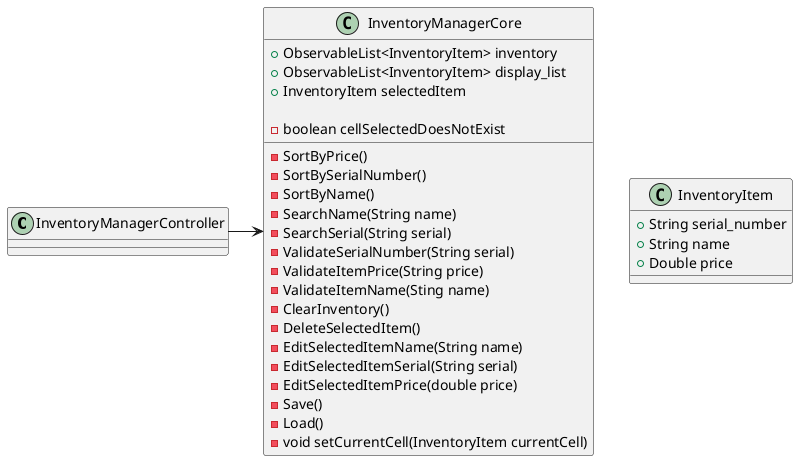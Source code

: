 @startuml

InventoryManagerController -> InventoryManagerCore

class InventoryManagerController {


}

class InventoryManagerCore{
+ObservableList<InventoryItem> inventory
+ObservableList<InventoryItem> display_list
+InventoryItem selectedItem

-SortByPrice()
-SortBySerialNumber()
-SortByName()
-SearchName(String name)
-SearchSerial(String serial)
-ValidateSerialNumber(String serial)
-ValidateItemPrice(String price)
-ValidateItemName(Sting name)
-ClearInventory()
-DeleteSelectedItem()
-EditSelectedItemName(String name)
-EditSelectedItemSerial(String serial)
-EditSelectedItemPrice(double price)
-Save()
-Load()
-void setCurrentCell(InventoryItem currentCell)
-boolean cellSelectedDoesNotExist
}
class InventoryItem{
+String serial_number
+String name
+Double price

}
@enduml